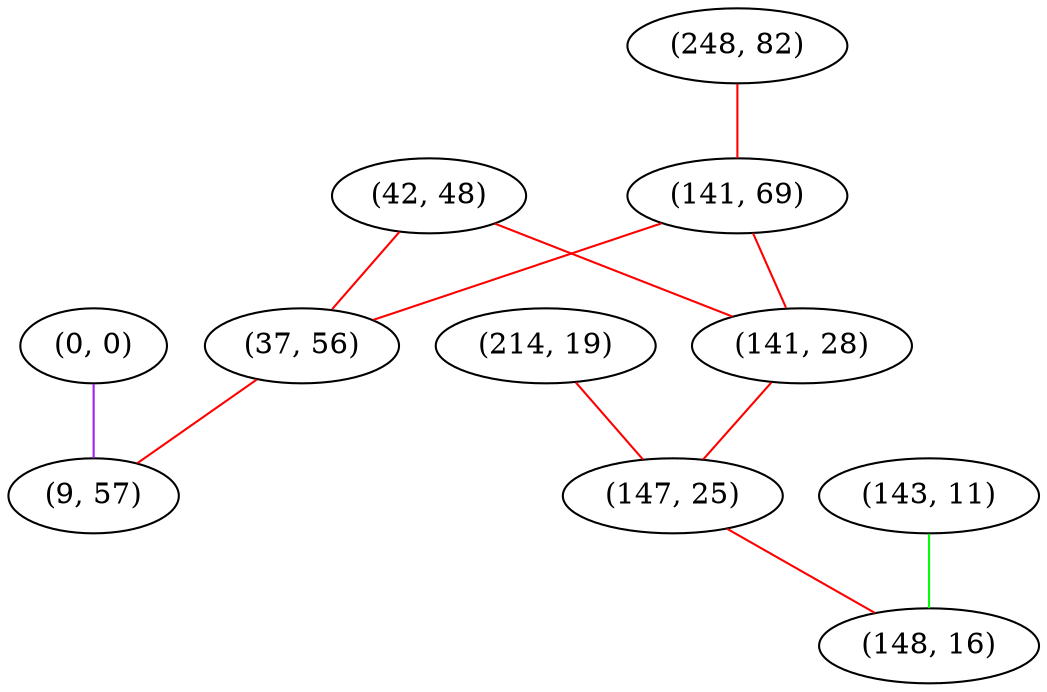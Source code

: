 graph "" {
"(0, 0)";
"(248, 82)";
"(42, 48)";
"(141, 69)";
"(37, 56)";
"(214, 19)";
"(143, 11)";
"(141, 28)";
"(147, 25)";
"(9, 57)";
"(148, 16)";
"(0, 0)" -- "(9, 57)"  [color=purple, key=0, weight=4];
"(248, 82)" -- "(141, 69)"  [color=red, key=0, weight=1];
"(42, 48)" -- "(141, 28)"  [color=red, key=0, weight=1];
"(42, 48)" -- "(37, 56)"  [color=red, key=0, weight=1];
"(141, 69)" -- "(141, 28)"  [color=red, key=0, weight=1];
"(141, 69)" -- "(37, 56)"  [color=red, key=0, weight=1];
"(37, 56)" -- "(9, 57)"  [color=red, key=0, weight=1];
"(214, 19)" -- "(147, 25)"  [color=red, key=0, weight=1];
"(143, 11)" -- "(148, 16)"  [color=green, key=0, weight=2];
"(141, 28)" -- "(147, 25)"  [color=red, key=0, weight=1];
"(147, 25)" -- "(148, 16)"  [color=red, key=0, weight=1];
}

